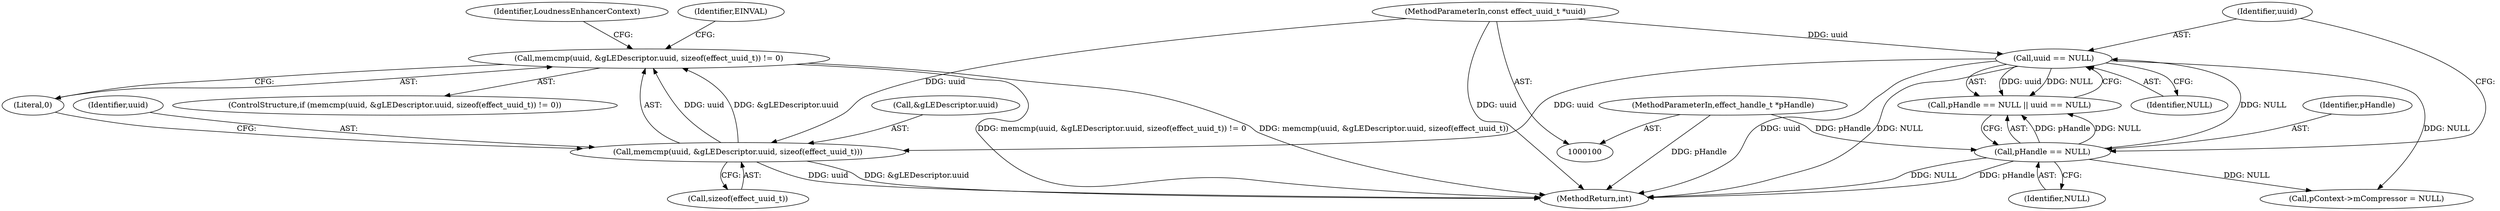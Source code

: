 digraph "0_Android_aeea52da00d210587fb3ed895de3d5f2e0264c88_2@API" {
"1000123" [label="(Call,memcmp(uuid, &gLEDescriptor.uuid, sizeof(effect_uuid_t)) != 0)"];
"1000124" [label="(Call,memcmp(uuid, &gLEDescriptor.uuid, sizeof(effect_uuid_t)))"];
"1000115" [label="(Call,uuid == NULL)"];
"1000101" [label="(MethodParameterIn,const effect_uuid_t *uuid)"];
"1000112" [label="(Call,pHandle == NULL)"];
"1000104" [label="(MethodParameterIn,effect_handle_t *pHandle)"];
"1000116" [label="(Identifier,uuid)"];
"1000185" [label="(MethodReturn,int)"];
"1000112" [label="(Call,pHandle == NULL)"];
"1000114" [label="(Identifier,NULL)"];
"1000126" [label="(Call,&gLEDescriptor.uuid)"];
"1000124" [label="(Call,memcmp(uuid, &gLEDescriptor.uuid, sizeof(effect_uuid_t)))"];
"1000149" [label="(Call,pContext->mCompressor = NULL)"];
"1000125" [label="(Identifier,uuid)"];
"1000130" [label="(Call,sizeof(effect_uuid_t))"];
"1000101" [label="(MethodParameterIn,const effect_uuid_t *uuid)"];
"1000117" [label="(Identifier,NULL)"];
"1000122" [label="(ControlStructure,if (memcmp(uuid, &gLEDescriptor.uuid, sizeof(effect_uuid_t)) != 0))"];
"1000123" [label="(Call,memcmp(uuid, &gLEDescriptor.uuid, sizeof(effect_uuid_t)) != 0)"];
"1000104" [label="(MethodParameterIn,effect_handle_t *pHandle)"];
"1000115" [label="(Call,uuid == NULL)"];
"1000111" [label="(Call,pHandle == NULL || uuid == NULL)"];
"1000132" [label="(Literal,0)"];
"1000137" [label="(Identifier,LoudnessEnhancerContext)"];
"1000113" [label="(Identifier,pHandle)"];
"1000136" [label="(Identifier,EINVAL)"];
"1000123" -> "1000122"  [label="AST: "];
"1000123" -> "1000132"  [label="CFG: "];
"1000124" -> "1000123"  [label="AST: "];
"1000132" -> "1000123"  [label="AST: "];
"1000136" -> "1000123"  [label="CFG: "];
"1000137" -> "1000123"  [label="CFG: "];
"1000123" -> "1000185"  [label="DDG: memcmp(uuid, &gLEDescriptor.uuid, sizeof(effect_uuid_t)) != 0"];
"1000123" -> "1000185"  [label="DDG: memcmp(uuid, &gLEDescriptor.uuid, sizeof(effect_uuid_t))"];
"1000124" -> "1000123"  [label="DDG: uuid"];
"1000124" -> "1000123"  [label="DDG: &gLEDescriptor.uuid"];
"1000124" -> "1000130"  [label="CFG: "];
"1000125" -> "1000124"  [label="AST: "];
"1000126" -> "1000124"  [label="AST: "];
"1000130" -> "1000124"  [label="AST: "];
"1000132" -> "1000124"  [label="CFG: "];
"1000124" -> "1000185"  [label="DDG: uuid"];
"1000124" -> "1000185"  [label="DDG: &gLEDescriptor.uuid"];
"1000115" -> "1000124"  [label="DDG: uuid"];
"1000101" -> "1000124"  [label="DDG: uuid"];
"1000115" -> "1000111"  [label="AST: "];
"1000115" -> "1000117"  [label="CFG: "];
"1000116" -> "1000115"  [label="AST: "];
"1000117" -> "1000115"  [label="AST: "];
"1000111" -> "1000115"  [label="CFG: "];
"1000115" -> "1000185"  [label="DDG: NULL"];
"1000115" -> "1000185"  [label="DDG: uuid"];
"1000115" -> "1000111"  [label="DDG: uuid"];
"1000115" -> "1000111"  [label="DDG: NULL"];
"1000101" -> "1000115"  [label="DDG: uuid"];
"1000112" -> "1000115"  [label="DDG: NULL"];
"1000115" -> "1000149"  [label="DDG: NULL"];
"1000101" -> "1000100"  [label="AST: "];
"1000101" -> "1000185"  [label="DDG: uuid"];
"1000112" -> "1000111"  [label="AST: "];
"1000112" -> "1000114"  [label="CFG: "];
"1000113" -> "1000112"  [label="AST: "];
"1000114" -> "1000112"  [label="AST: "];
"1000116" -> "1000112"  [label="CFG: "];
"1000111" -> "1000112"  [label="CFG: "];
"1000112" -> "1000185"  [label="DDG: NULL"];
"1000112" -> "1000185"  [label="DDG: pHandle"];
"1000112" -> "1000111"  [label="DDG: pHandle"];
"1000112" -> "1000111"  [label="DDG: NULL"];
"1000104" -> "1000112"  [label="DDG: pHandle"];
"1000112" -> "1000149"  [label="DDG: NULL"];
"1000104" -> "1000100"  [label="AST: "];
"1000104" -> "1000185"  [label="DDG: pHandle"];
}
